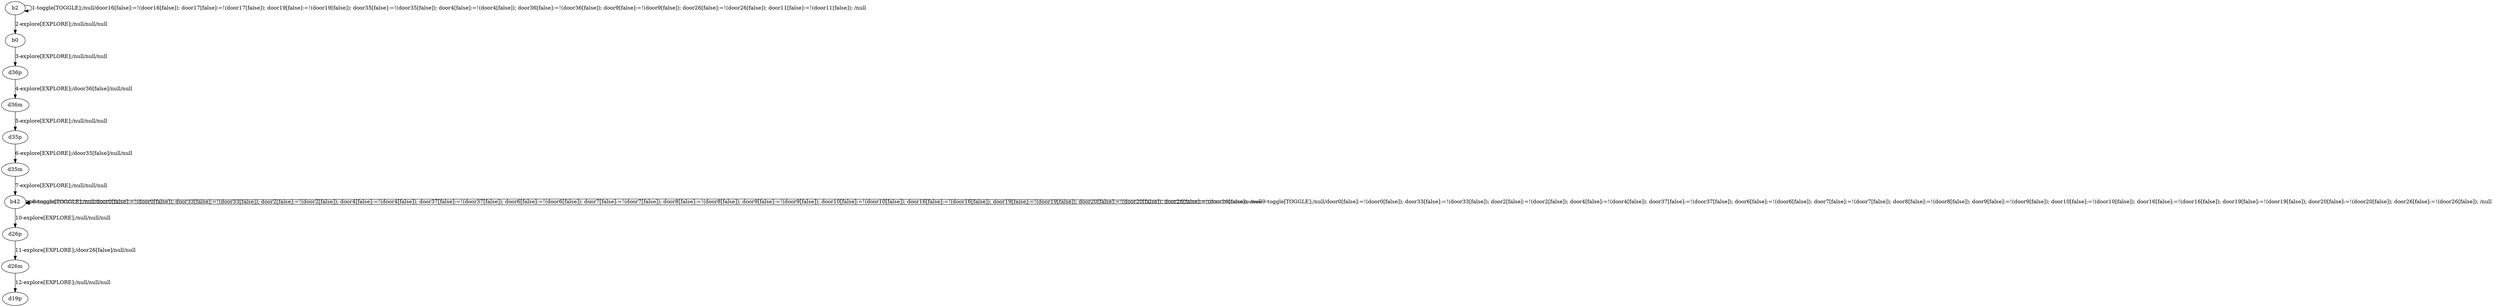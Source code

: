 # Total number of goals covered by this test: 3
# b42 --> d26p
# d26p --> d26m
# d26m --> d19p

digraph g {
"b2" -> "b2" [label = "1-toggle[TOGGLE];/null/door16[false]:=!(door16[false]); door17[false]:=!(door17[false]); door19[false]:=!(door19[false]); door35[false]:=!(door35[false]); door4[false]:=!(door4[false]); door36[false]:=!(door36[false]); door9[false]:=!(door9[false]); door26[false]:=!(door26[false]); door11[false]:=!(door11[false]); /null"];
"b2" -> "b0" [label = "2-explore[EXPLORE];/null/null/null"];
"b0" -> "d36p" [label = "3-explore[EXPLORE];/null/null/null"];
"d36p" -> "d36m" [label = "4-explore[EXPLORE];/door36[false]/null/null"];
"d36m" -> "d35p" [label = "5-explore[EXPLORE];/null/null/null"];
"d35p" -> "d35m" [label = "6-explore[EXPLORE];/door35[false]/null/null"];
"d35m" -> "b42" [label = "7-explore[EXPLORE];/null/null/null"];
"b42" -> "b42" [label = "8-toggle[TOGGLE];/null/door0[false]:=!(door0[false]); door33[false]:=!(door33[false]); door2[false]:=!(door2[false]); door4[false]:=!(door4[false]); door37[false]:=!(door37[false]); door6[false]:=!(door6[false]); door7[false]:=!(door7[false]); door8[false]:=!(door8[false]); door9[false]:=!(door9[false]); door10[false]:=!(door10[false]); door16[false]:=!(door16[false]); door19[false]:=!(door19[false]); door20[false]:=!(door20[false]); door26[false]:=!(door26[false]); /null"];
"b42" -> "b42" [label = "9-toggle[TOGGLE];/null/door0[false]:=!(door0[false]); door33[false]:=!(door33[false]); door2[false]:=!(door2[false]); door4[false]:=!(door4[false]); door37[false]:=!(door37[false]); door6[false]:=!(door6[false]); door7[false]:=!(door7[false]); door8[false]:=!(door8[false]); door9[false]:=!(door9[false]); door10[false]:=!(door10[false]); door16[false]:=!(door16[false]); door19[false]:=!(door19[false]); door20[false]:=!(door20[false]); door26[false]:=!(door26[false]); /null"];
"b42" -> "d26p" [label = "10-explore[EXPLORE];/null/null/null"];
"d26p" -> "d26m" [label = "11-explore[EXPLORE];/door26[false]/null/null"];
"d26m" -> "d19p" [label = "12-explore[EXPLORE];/null/null/null"];
}